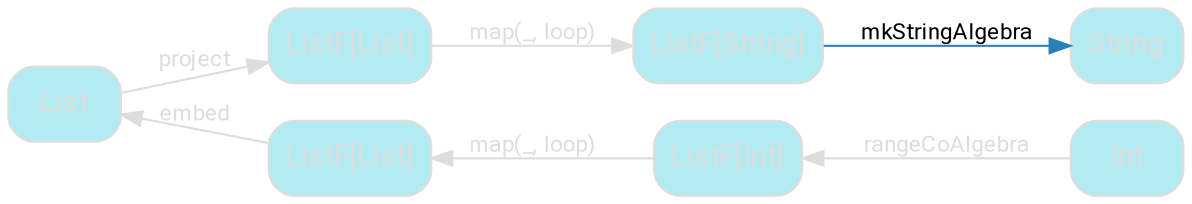 digraph {
    bgcolor=transparent
    splines=false
    rankdir=LR
    rank=same

    // Default theme: disabled
    node[shape="rectangle" style="rounded,filled" color="#dddddd" fillcolor="#b2ebf2" fontcolor="#dddddd" fontname="Segoe UI,Roboto,Helvetica,Arial,sans-serif"]
    edge [color="#dddddd" fontcolor="#dddddd" fontname="Segoe UI,Roboto,Helvetica,Arial,sans-serif" fontsize=11]

    List

    subgraph FB_graph {
        anaFB[label="ListF[List]"]
        cataFB[label="ListF[List]"]
    }

    subgraph FA_graph {
        anaFA[label="ListF[Int]"]
        cataFA[label="ListF[String]"]
    }

    subgraph A_graph {
        anaA[label=Int]
        cataA[label=String]
    }

    List   -> cataFB[label=project]
    cataFB -> cataFA[label="map(_, loop)"]
    cataFA -> cataA[label=mkStringAlgebra color="#2980B9" fontcolor="#000000"]

    anaA  -> anaFA[label=rangeCoAlgebra]
    anaFA -> anaFB[label="map(_, loop)"]
    anaFB -> List[label=embed]

}
